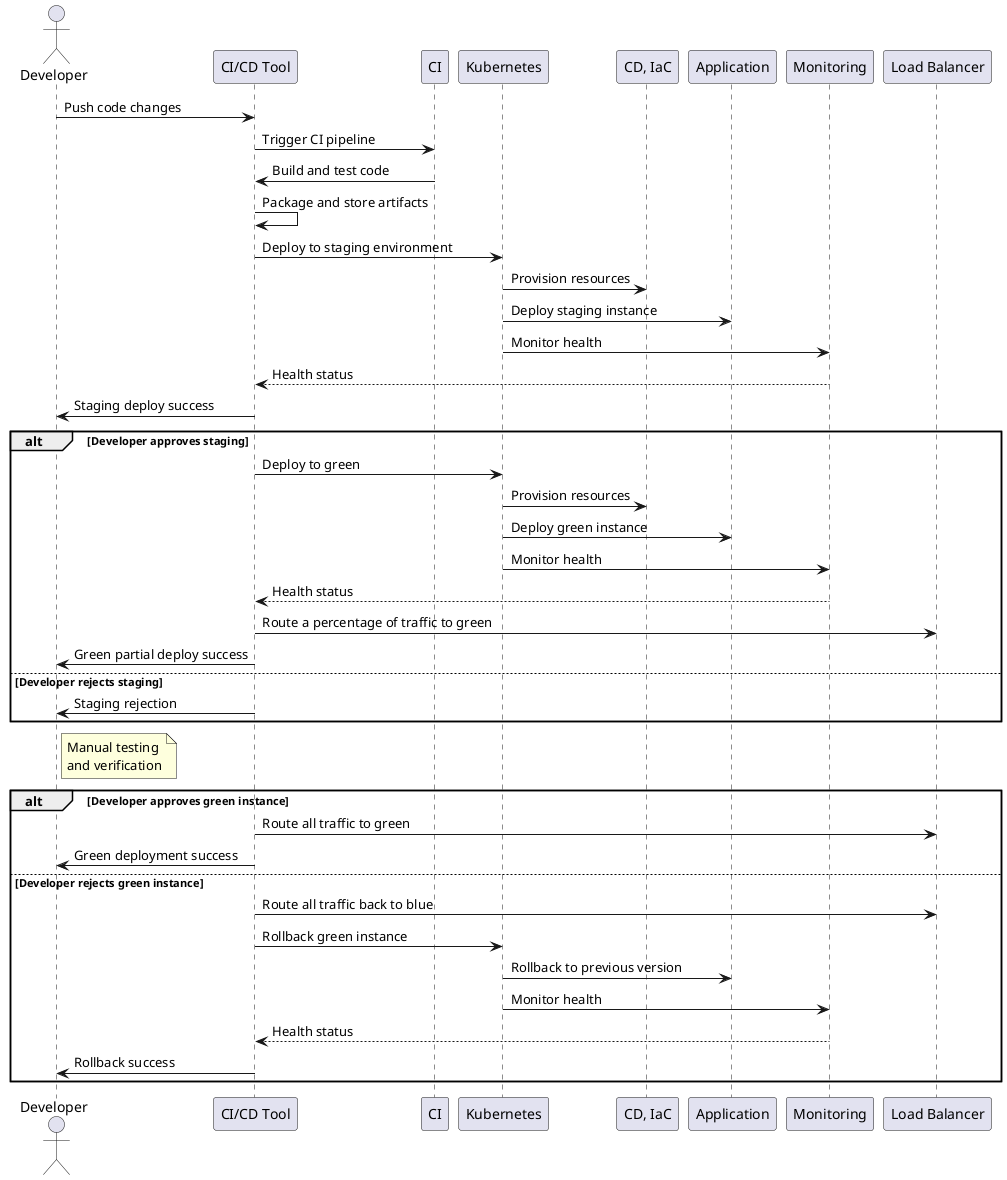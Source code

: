 @startuml CICD

actor Developer
participant CI_CD_Tool as "CI/CD Tool"
participant Continuous_Integration as "CI"
participant Kubernetes
participant Infrastructure_As_Code as "CD, IaC"
participant Application
participant Monitoring
participant Load_Balancer as "Load Balancer"

Developer -> CI_CD_Tool: Push code changes
CI_CD_Tool -> Continuous_Integration: Trigger CI pipeline
Continuous_Integration -> CI_CD_Tool: Build and test code
CI_CD_Tool -> CI_CD_Tool: Package and store artifacts
CI_CD_Tool -> Kubernetes: Deploy to staging environment
Kubernetes -> Infrastructure_As_Code: Provision resources
Kubernetes -> Application: Deploy staging instance
Kubernetes -> Monitoring: Monitor health
Monitoring --> CI_CD_Tool: Health status
CI_CD_Tool -> Developer: Staging deploy success

alt Developer approves staging
    CI_CD_Tool -> Kubernetes: Deploy to green
    Kubernetes -> Infrastructure_As_Code: Provision resources
    Kubernetes -> Application: Deploy green instance
    Kubernetes -> Monitoring: Monitor health
    Monitoring --> CI_CD_Tool: Health status
    CI_CD_Tool -> Load_Balancer: Route a percentage of traffic to green
    CI_CD_Tool -> Developer: Green partial deploy success
else Developer rejects staging
    CI_CD_Tool -> Developer: Staging rejection
end

note right of Developer: Manual testing\nand verification

alt Developer approves green instance
    CI_CD_Tool -> Load_Balancer: Route all traffic to green
    CI_CD_Tool -> Developer: Green deployment success
else Developer rejects green instance
    CI_CD_Tool -> Load_Balancer: Route all traffic back to blue
    CI_CD_Tool -> Kubernetes: Rollback green instance
    Kubernetes -> Application: Rollback to previous version
    Kubernetes -> Monitoring: Monitor health
    Monitoring --> CI_CD_Tool: Health status
    CI_CD_Tool -> Developer: Rollback success
end

@enduml
